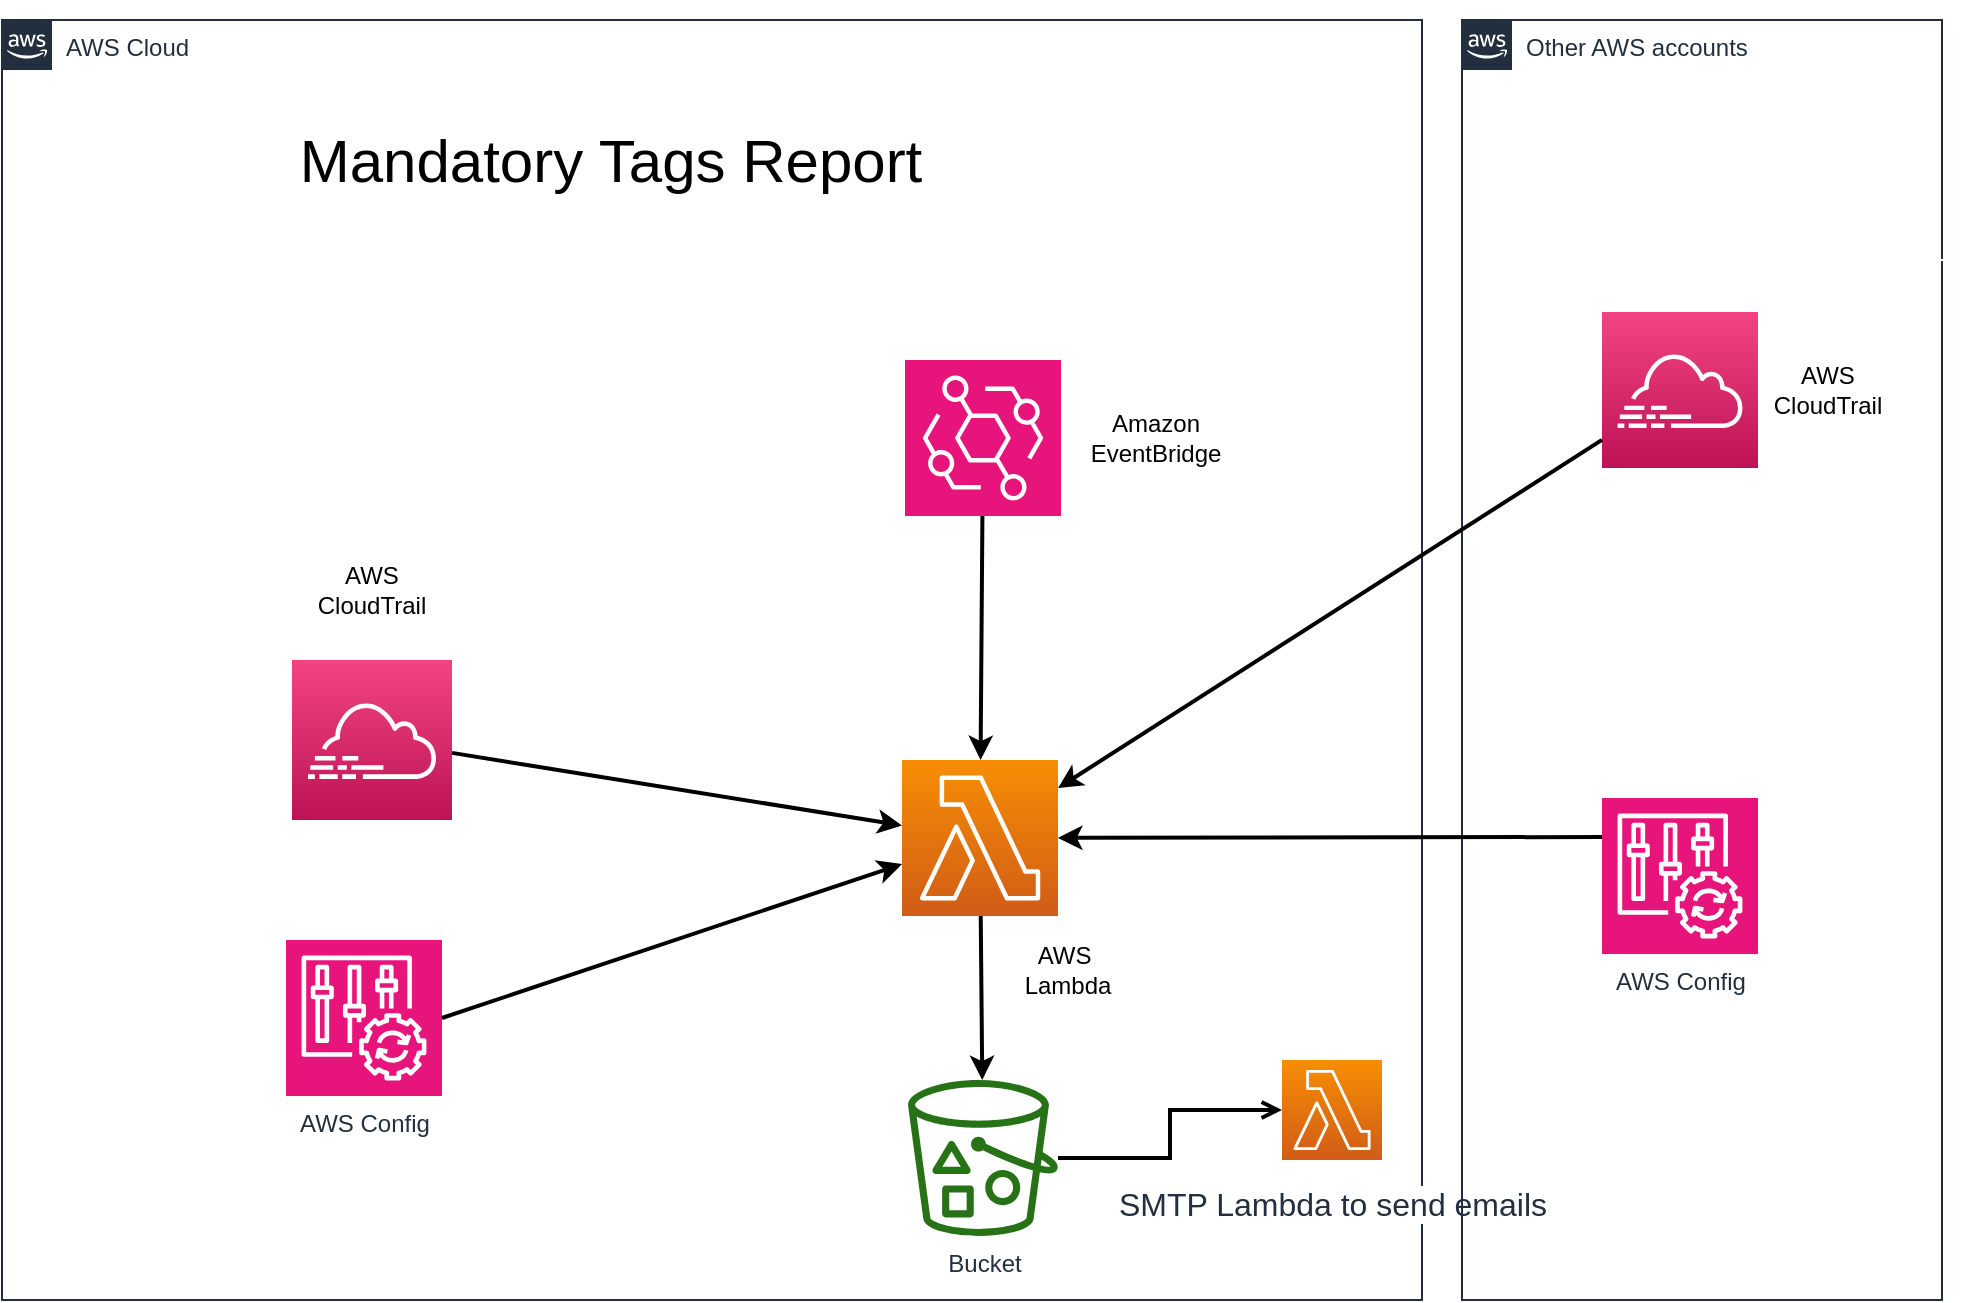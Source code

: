 <mxfile version="22.0.4" type="github">
  <diagram id="Ht1M8jgEwFfnCIfOTk4-" name="Page-1">
    <mxGraphModel dx="1300" dy="750" grid="1" gridSize="10" guides="1" tooltips="1" connect="1" arrows="1" fold="1" page="1" pageScale="1" pageWidth="1169" pageHeight="827" math="0" shadow="0">
      <root>
        <mxCell id="0" />
        <mxCell id="1" parent="0" />
        <mxCell id="UEzPUAAOIrF-is8g5C7q-74" value="AWS Cloud" style="points=[[0,0],[0.25,0],[0.5,0],[0.75,0],[1,0],[1,0.25],[1,0.5],[1,0.75],[1,1],[0.75,1],[0.5,1],[0.25,1],[0,1],[0,0.75],[0,0.5],[0,0.25]];outlineConnect=0;gradientColor=none;html=1;whiteSpace=wrap;fontSize=12;fontStyle=0;shape=mxgraph.aws4.group;grIcon=mxgraph.aws4.group_aws_cloud_alt;strokeColor=#232F3E;fillColor=none;verticalAlign=top;align=left;spacingLeft=30;fontColor=#232F3E;dashed=0;labelBackgroundColor=#ffffff;container=1;pointerEvents=0;collapsible=0;recursiveResize=0;" parent="1" vertex="1">
          <mxGeometry x="70" y="80" width="710" height="640" as="geometry" />
        </mxCell>
        <mxCell id="UEzPUAAOIrF-is8g5C7q-107" value="" style="rounded=0;whiteSpace=wrap;html=1;labelBackgroundColor=none;fillColor=none;dashed=1;container=0;pointerEvents=0;collapsible=0;recursiveResize=0;strokeColor=#FFFFFF;" parent="UEzPUAAOIrF-is8g5C7q-74" vertex="1">
          <mxGeometry x="170" y="60" width="210" height="548" as="geometry" />
        </mxCell>
        <mxCell id="UEzPUAAOIrF-is8g5C7q-77" value="Bucket" style="outlineConnect=0;fontColor=#232F3E;gradientColor=none;fillColor=#277116;strokeColor=none;dashed=0;verticalLabelPosition=bottom;verticalAlign=top;align=center;html=1;fontSize=12;fontStyle=0;aspect=fixed;pointerEvents=1;shape=mxgraph.aws4.bucket_with_objects;labelBackgroundColor=#ffffff;" parent="UEzPUAAOIrF-is8g5C7q-74" vertex="1">
          <mxGeometry x="453" y="530" width="75" height="78" as="geometry" />
        </mxCell>
        <mxCell id="CDJkMPa0L33v7b0JHcLY-23" value="" style="edgeStyle=orthogonalEdgeStyle;rounded=0;orthogonalLoop=1;jettySize=auto;html=1;endArrow=open;endFill=0;strokeWidth=2;" edge="1" parent="UEzPUAAOIrF-is8g5C7q-74" source="UEzPUAAOIrF-is8g5C7q-77" target="CDJkMPa0L33v7b0JHcLY-44">
          <mxGeometry relative="1" as="geometry">
            <mxPoint x="131" y="420" as="sourcePoint" />
            <mxPoint x="600" y="544.64" as="targetPoint" />
          </mxGeometry>
        </mxCell>
        <mxCell id="UEzPUAAOIrF-is8g5C7q-85" value="" style="outlineConnect=0;fontColor=#232F3E;gradientColor=#F78E04;gradientDirection=north;fillColor=#D05C17;strokeColor=#ffffff;dashed=0;verticalLabelPosition=bottom;verticalAlign=top;align=center;html=1;fontSize=12;fontStyle=0;aspect=fixed;shape=mxgraph.aws4.resourceIcon;resIcon=mxgraph.aws4.lambda;labelBackgroundColor=#ffffff;spacingTop=6;" parent="UEzPUAAOIrF-is8g5C7q-74" vertex="1">
          <mxGeometry x="450" y="370" width="78" height="78" as="geometry" />
        </mxCell>
        <mxCell id="CDJkMPa0L33v7b0JHcLY-26" value="" style="sketch=0;points=[[0,0,0],[0.25,0,0],[0.5,0,0],[0.75,0,0],[1,0,0],[0,1,0],[0.25,1,0],[0.5,1,0],[0.75,1,0],[1,1,0],[0,0.25,0],[0,0.5,0],[0,0.75,0],[1,0.25,0],[1,0.5,0],[1,0.75,0]];outlineConnect=0;fontColor=#232F3E;fillColor=#E7157B;strokeColor=#ffffff;dashed=0;verticalLabelPosition=bottom;verticalAlign=top;align=center;html=1;fontSize=12;fontStyle=0;aspect=fixed;shape=mxgraph.aws4.resourceIcon;resIcon=mxgraph.aws4.eventbridge;" vertex="1" parent="UEzPUAAOIrF-is8g5C7q-74">
          <mxGeometry x="451.5" y="170" width="78" height="78" as="geometry" />
        </mxCell>
        <mxCell id="CDJkMPa0L33v7b0JHcLY-28" value="" style="endArrow=classic;html=1;rounded=0;strokeWidth=2;" edge="1" parent="UEzPUAAOIrF-is8g5C7q-74" source="CDJkMPa0L33v7b0JHcLY-26" target="UEzPUAAOIrF-is8g5C7q-85">
          <mxGeometry width="50" height="50" relative="1" as="geometry">
            <mxPoint x="530" y="450" as="sourcePoint" />
            <mxPoint x="580" y="400" as="targetPoint" />
          </mxGeometry>
        </mxCell>
        <mxCell id="CDJkMPa0L33v7b0JHcLY-29" value="Amazon EventBridge" style="text;html=1;strokeColor=none;fillColor=none;align=center;verticalAlign=middle;whiteSpace=wrap;rounded=0;" vertex="1" parent="UEzPUAAOIrF-is8g5C7q-74">
          <mxGeometry x="534" y="194" width="86" height="30" as="geometry" />
        </mxCell>
        <mxCell id="CDJkMPa0L33v7b0JHcLY-36" value="" style="endArrow=classic;html=1;rounded=0;strokeWidth=2;" edge="1" parent="UEzPUAAOIrF-is8g5C7q-74" source="UEzPUAAOIrF-is8g5C7q-85" target="UEzPUAAOIrF-is8g5C7q-77">
          <mxGeometry width="50" height="50" relative="1" as="geometry">
            <mxPoint x="460" y="440" as="sourcePoint" />
            <mxPoint x="510" y="390" as="targetPoint" />
          </mxGeometry>
        </mxCell>
        <mxCell id="CDJkMPa0L33v7b0JHcLY-37" value="AWS&amp;nbsp;&lt;br&gt;Lambda" style="text;html=1;strokeColor=none;fillColor=none;align=center;verticalAlign=middle;whiteSpace=wrap;rounded=0;" vertex="1" parent="UEzPUAAOIrF-is8g5C7q-74">
          <mxGeometry x="490" y="460" width="86" height="30" as="geometry" />
        </mxCell>
        <mxCell id="UEzPUAAOIrF-is8g5C7q-79" value="" style="outlineConnect=0;fontColor=#232F3E;gradientColor=#F34482;gradientDirection=north;fillColor=#BC1356;strokeColor=#ffffff;dashed=0;verticalLabelPosition=bottom;verticalAlign=top;align=center;html=1;fontSize=12;fontStyle=0;aspect=fixed;shape=mxgraph.aws4.resourceIcon;resIcon=mxgraph.aws4.cloudtrail;labelBackgroundColor=#ffffff;" parent="UEzPUAAOIrF-is8g5C7q-74" vertex="1">
          <mxGeometry x="145" y="320" width="80" height="80" as="geometry" />
        </mxCell>
        <mxCell id="CDJkMPa0L33v7b0JHcLY-22" value="AWS Config" style="sketch=0;points=[[0,0,0],[0.25,0,0],[0.5,0,0],[0.75,0,0],[1,0,0],[0,1,0],[0.25,1,0],[0.5,1,0],[0.75,1,0],[1,1,0],[0,0.25,0],[0,0.5,0],[0,0.75,0],[1,0.25,0],[1,0.5,0],[1,0.75,0]];points=[[0,0,0],[0.25,0,0],[0.5,0,0],[0.75,0,0],[1,0,0],[0,1,0],[0.25,1,0],[0.5,1,0],[0.75,1,0],[1,1,0],[0,0.25,0],[0,0.5,0],[0,0.75,0],[1,0.25,0],[1,0.5,0],[1,0.75,0]];outlineConnect=0;fontColor=#232F3E;fillColor=#E7157B;strokeColor=#ffffff;dashed=0;verticalLabelPosition=bottom;verticalAlign=top;align=center;html=1;fontSize=12;fontStyle=0;aspect=fixed;shape=mxgraph.aws4.resourceIcon;resIcon=mxgraph.aws4.config;" vertex="1" parent="UEzPUAAOIrF-is8g5C7q-74">
          <mxGeometry x="142" y="460" width="78" height="78" as="geometry" />
        </mxCell>
        <mxCell id="CDJkMPa0L33v7b0JHcLY-30" value="AWS CloudTrail" style="text;html=1;strokeColor=none;fillColor=none;align=center;verticalAlign=middle;whiteSpace=wrap;rounded=0;" vertex="1" parent="UEzPUAAOIrF-is8g5C7q-74">
          <mxGeometry x="142" y="270" width="86" height="30" as="geometry" />
        </mxCell>
        <mxCell id="CDJkMPa0L33v7b0JHcLY-38" value="&lt;font style=&quot;font-size: 30px;&quot;&gt;Mandatory Tags Report&lt;/font&gt;" style="text;html=1;strokeColor=none;fillColor=none;align=center;verticalAlign=middle;whiteSpace=wrap;rounded=0;" vertex="1" parent="UEzPUAAOIrF-is8g5C7q-74">
          <mxGeometry x="120" y="-10" width="369" height="160" as="geometry" />
        </mxCell>
        <mxCell id="CDJkMPa0L33v7b0JHcLY-40" value="" style="endArrow=classic;html=1;rounded=0;strokeWidth=2;" edge="1" parent="UEzPUAAOIrF-is8g5C7q-74" source="UEzPUAAOIrF-is8g5C7q-79" target="UEzPUAAOIrF-is8g5C7q-85">
          <mxGeometry width="50" height="50" relative="1" as="geometry">
            <mxPoint x="550" y="350" as="sourcePoint" />
            <mxPoint x="600" y="300" as="targetPoint" />
          </mxGeometry>
        </mxCell>
        <mxCell id="CDJkMPa0L33v7b0JHcLY-41" value="" style="endArrow=classic;html=1;rounded=0;exitX=1;exitY=0.5;exitDx=0;exitDy=0;exitPerimeter=0;strokeWidth=2;" edge="1" parent="UEzPUAAOIrF-is8g5C7q-74" source="CDJkMPa0L33v7b0JHcLY-22" target="UEzPUAAOIrF-is8g5C7q-85">
          <mxGeometry width="50" height="50" relative="1" as="geometry">
            <mxPoint x="550" y="350" as="sourcePoint" />
            <mxPoint x="600" y="300" as="targetPoint" />
          </mxGeometry>
        </mxCell>
        <mxCell id="CDJkMPa0L33v7b0JHcLY-44" value="&lt;font style=&quot;font-size: 16px;&quot;&gt;SMTP Lambda to send emails&lt;/font&gt;" style="outlineConnect=0;fontColor=#232F3E;gradientColor=#F78E04;gradientDirection=north;fillColor=#D05C17;strokeColor=#ffffff;dashed=0;verticalLabelPosition=bottom;verticalAlign=top;align=center;html=1;fontSize=12;fontStyle=0;aspect=fixed;shape=mxgraph.aws4.resourceIcon;resIcon=mxgraph.aws4.lambda;labelBackgroundColor=#ffffff;spacingTop=6;" vertex="1" parent="UEzPUAAOIrF-is8g5C7q-74">
          <mxGeometry x="640" y="520" width="50" height="50" as="geometry" />
        </mxCell>
        <mxCell id="UEzPUAAOIrF-is8g5C7q-75" value="Other AWS accounts" style="points=[[0,0],[0.25,0],[0.5,0],[0.75,0],[1,0],[1,0.25],[1,0.5],[1,0.75],[1,1],[0.75,1],[0.5,1],[0.25,1],[0,1],[0,0.75],[0,0.5],[0,0.25]];outlineConnect=0;gradientColor=none;html=1;whiteSpace=wrap;fontSize=12;fontStyle=0;shape=mxgraph.aws4.group;grIcon=mxgraph.aws4.group_aws_cloud_alt;strokeColor=#232F3E;fillColor=none;verticalAlign=top;align=left;spacingLeft=30;fontColor=#232F3E;dashed=0;labelBackgroundColor=#ffffff;container=1;pointerEvents=0;collapsible=0;recursiveResize=0;" parent="1" vertex="1">
          <mxGeometry x="800" y="80" width="240" height="640" as="geometry" />
        </mxCell>
        <mxCell id="UEzPUAAOIrF-is8g5C7q-108" value="" style="rounded=0;whiteSpace=wrap;html=1;labelBackgroundColor=none;fillColor=none;dashed=1;container=1;pointerEvents=0;collapsible=0;recursiveResize=0;strokeColor=#FFFFFF;" parent="1" vertex="1">
          <mxGeometry x="810" y="200" width="250" height="430" as="geometry" />
        </mxCell>
        <mxCell id="UEzPUAAOIrF-is8g5C7q-84" value="" style="outlineConnect=0;fontColor=#232F3E;gradientColor=#F34482;gradientDirection=north;fillColor=#BC1356;strokeColor=#ffffff;dashed=0;verticalLabelPosition=bottom;verticalAlign=top;align=center;html=1;fontSize=12;fontStyle=0;aspect=fixed;shape=mxgraph.aws4.resourceIcon;resIcon=mxgraph.aws4.cloudtrail;labelBackgroundColor=#ffffff;" parent="UEzPUAAOIrF-is8g5C7q-108" vertex="1">
          <mxGeometry x="60" y="26" width="78" height="78" as="geometry" />
        </mxCell>
        <mxCell id="CDJkMPa0L33v7b0JHcLY-4" value="AWS Config" style="sketch=0;points=[[0,0,0],[0.25,0,0],[0.5,0,0],[0.75,0,0],[1,0,0],[0,1,0],[0.25,1,0],[0.5,1,0],[0.75,1,0],[1,1,0],[0,0.25,0],[0,0.5,0],[0,0.75,0],[1,0.25,0],[1,0.5,0],[1,0.75,0]];points=[[0,0,0],[0.25,0,0],[0.5,0,0],[0.75,0,0],[1,0,0],[0,1,0],[0.25,1,0],[0.5,1,0],[0.75,1,0],[1,1,0],[0,0.25,0],[0,0.5,0],[0,0.75,0],[1,0.25,0],[1,0.5,0],[1,0.75,0]];outlineConnect=0;fontColor=#232F3E;fillColor=#E7157B;strokeColor=#ffffff;dashed=0;verticalLabelPosition=bottom;verticalAlign=top;align=center;html=1;fontSize=12;fontStyle=0;aspect=fixed;shape=mxgraph.aws4.resourceIcon;resIcon=mxgraph.aws4.config;" vertex="1" parent="UEzPUAAOIrF-is8g5C7q-108">
          <mxGeometry x="60" y="269" width="78" height="78" as="geometry" />
        </mxCell>
        <mxCell id="CDJkMPa0L33v7b0JHcLY-33" value="AWS CloudTrail" style="text;html=1;strokeColor=none;fillColor=none;align=center;verticalAlign=middle;whiteSpace=wrap;rounded=0;" vertex="1" parent="UEzPUAAOIrF-is8g5C7q-108">
          <mxGeometry x="130" y="50" width="86" height="30" as="geometry" />
        </mxCell>
        <mxCell id="CDJkMPa0L33v7b0JHcLY-39" value="" style="endArrow=classic;html=1;rounded=0;strokeWidth=2;" edge="1" parent="1" source="UEzPUAAOIrF-is8g5C7q-84" target="UEzPUAAOIrF-is8g5C7q-85">
          <mxGeometry width="50" height="50" relative="1" as="geometry">
            <mxPoint x="740" y="510" as="sourcePoint" />
            <mxPoint x="790" y="460" as="targetPoint" />
          </mxGeometry>
        </mxCell>
        <mxCell id="CDJkMPa0L33v7b0JHcLY-8" value="" style="endArrow=classic;html=1;rounded=0;exitX=0;exitY=0.25;exitDx=0;exitDy=0;exitPerimeter=0;strokeWidth=2;" edge="1" parent="1" source="CDJkMPa0L33v7b0JHcLY-4" target="UEzPUAAOIrF-is8g5C7q-85">
          <mxGeometry width="50" height="50" relative="1" as="geometry">
            <mxPoint x="360" y="438" as="sourcePoint" />
            <mxPoint x="360" y="310" as="targetPoint" />
          </mxGeometry>
        </mxCell>
      </root>
    </mxGraphModel>
  </diagram>
</mxfile>
